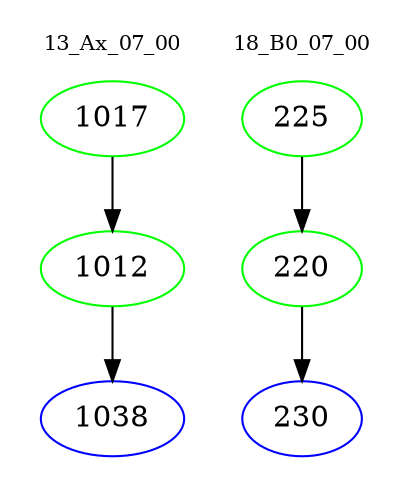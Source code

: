digraph{
subgraph cluster_0 {
color = white
label = "13_Ax_07_00";
fontsize=10;
T0_1017 [label="1017", color="green"]
T0_1017 -> T0_1012 [color="black"]
T0_1012 [label="1012", color="green"]
T0_1012 -> T0_1038 [color="black"]
T0_1038 [label="1038", color="blue"]
}
subgraph cluster_1 {
color = white
label = "18_B0_07_00";
fontsize=10;
T1_225 [label="225", color="green"]
T1_225 -> T1_220 [color="black"]
T1_220 [label="220", color="green"]
T1_220 -> T1_230 [color="black"]
T1_230 [label="230", color="blue"]
}
}
